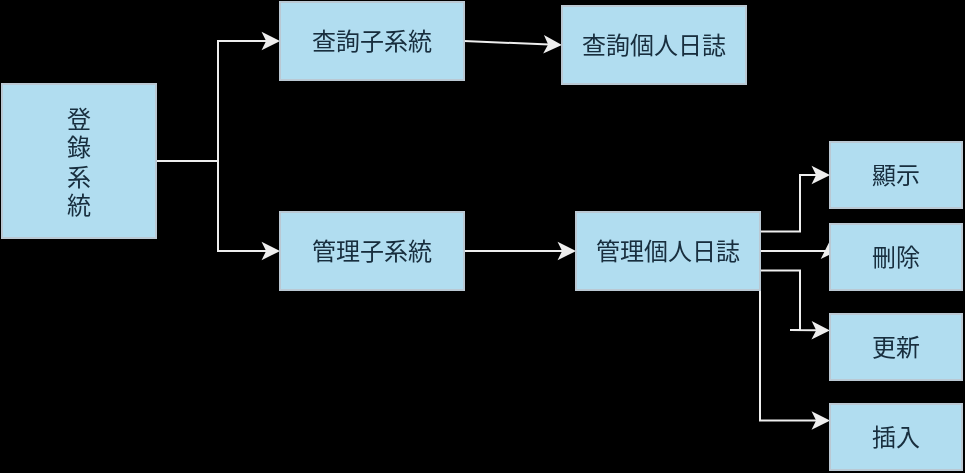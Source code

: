 <mxfile version="22.1.16" type="device">
  <diagram id="C5RBs43oDa-KdzZeNtuy" name="Page-1">
    <mxGraphModel dx="894" dy="566" grid="0" gridSize="10" guides="1" tooltips="1" connect="1" arrows="1" fold="1" page="1" pageScale="1" pageWidth="827" pageHeight="1169" background="#000000" math="0" shadow="0">
      <root>
        <mxCell id="WIyWlLk6GJQsqaUBKTNV-0" />
        <mxCell id="WIyWlLk6GJQsqaUBKTNV-1" parent="WIyWlLk6GJQsqaUBKTNV-0" />
        <mxCell id="wtN-OsXLr3KPAQYhHuOC-19" style="edgeStyle=orthogonalEdgeStyle;rounded=0;orthogonalLoop=1;jettySize=auto;html=1;exitX=1;exitY=0.5;exitDx=0;exitDy=0;entryX=0;entryY=0.5;entryDx=0;entryDy=0;strokeColor=#EEEEEE;fontColor=#FFFFFF;" parent="WIyWlLk6GJQsqaUBKTNV-1" source="wtN-OsXLr3KPAQYhHuOC-0" target="wtN-OsXLr3KPAQYhHuOC-1" edge="1">
          <mxGeometry relative="1" as="geometry" />
        </mxCell>
        <mxCell id="wtN-OsXLr3KPAQYhHuOC-20" style="edgeStyle=orthogonalEdgeStyle;rounded=0;orthogonalLoop=1;jettySize=auto;html=1;exitX=1;exitY=0.5;exitDx=0;exitDy=0;entryX=0;entryY=0.5;entryDx=0;entryDy=0;strokeColor=#EEEEEE;fontColor=#FFFFFF;" parent="WIyWlLk6GJQsqaUBKTNV-1" source="wtN-OsXLr3KPAQYhHuOC-0" target="wtN-OsXLr3KPAQYhHuOC-2" edge="1">
          <mxGeometry relative="1" as="geometry" />
        </mxCell>
        <mxCell id="wtN-OsXLr3KPAQYhHuOC-0" value="登&lt;br&gt;錄&lt;br&gt;系&lt;br&gt;統" style="whiteSpace=wrap;html=1;aspect=fixed;labelBackgroundColor=none;fillColor=#B1DDF0;strokeColor=#BAC8D3;fontColor=#182E3E;" parent="WIyWlLk6GJQsqaUBKTNV-1" vertex="1">
          <mxGeometry x="115" y="203" width="77" height="77" as="geometry" />
        </mxCell>
        <mxCell id="wtN-OsXLr3KPAQYhHuOC-18" style="rounded=0;orthogonalLoop=1;jettySize=auto;html=1;exitX=1;exitY=0.5;exitDx=0;exitDy=0;entryX=0;entryY=0.5;entryDx=0;entryDy=0;strokeColor=#EEEEEE;fontColor=#FFFFFF;" parent="WIyWlLk6GJQsqaUBKTNV-1" source="wtN-OsXLr3KPAQYhHuOC-1" target="wtN-OsXLr3KPAQYhHuOC-3" edge="1">
          <mxGeometry relative="1" as="geometry" />
        </mxCell>
        <mxCell id="wtN-OsXLr3KPAQYhHuOC-1" value="查詢子系統" style="rounded=0;whiteSpace=wrap;html=1;strokeColor=#BAC8D3;fontColor=#182E3E;fillColor=#B1DDF0;" parent="WIyWlLk6GJQsqaUBKTNV-1" vertex="1">
          <mxGeometry x="254" y="162" width="92" height="39" as="geometry" />
        </mxCell>
        <mxCell id="wtN-OsXLr3KPAQYhHuOC-17" style="edgeStyle=orthogonalEdgeStyle;rounded=0;orthogonalLoop=1;jettySize=auto;html=1;exitX=1;exitY=0.5;exitDx=0;exitDy=0;entryX=0;entryY=0.5;entryDx=0;entryDy=0;strokeColor=#EEEEEE;fontColor=#FFFFFF;" parent="WIyWlLk6GJQsqaUBKTNV-1" source="wtN-OsXLr3KPAQYhHuOC-2" target="wtN-OsXLr3KPAQYhHuOC-5" edge="1">
          <mxGeometry relative="1" as="geometry" />
        </mxCell>
        <mxCell id="wtN-OsXLr3KPAQYhHuOC-2" value="管理子系統" style="rounded=0;whiteSpace=wrap;html=1;strokeColor=#BAC8D3;fontColor=#182E3E;fillColor=#B1DDF0;" parent="WIyWlLk6GJQsqaUBKTNV-1" vertex="1">
          <mxGeometry x="254" y="267" width="92" height="39" as="geometry" />
        </mxCell>
        <mxCell id="wtN-OsXLr3KPAQYhHuOC-3" value="查詢個人日誌" style="rounded=0;whiteSpace=wrap;html=1;strokeColor=#BAC8D3;fontColor=#182E3E;fillColor=#B1DDF0;" parent="WIyWlLk6GJQsqaUBKTNV-1" vertex="1">
          <mxGeometry x="395" y="164" width="92" height="39" as="geometry" />
        </mxCell>
        <mxCell id="wtN-OsXLr3KPAQYhHuOC-13" style="edgeStyle=orthogonalEdgeStyle;rounded=0;orthogonalLoop=1;jettySize=auto;html=1;exitX=1;exitY=0.25;exitDx=0;exitDy=0;entryX=0;entryY=0.5;entryDx=0;entryDy=0;strokeColor=#EEEEEE;fontColor=#FFFFFF;" parent="WIyWlLk6GJQsqaUBKTNV-1" source="wtN-OsXLr3KPAQYhHuOC-5" target="wtN-OsXLr3KPAQYhHuOC-7" edge="1">
          <mxGeometry relative="1" as="geometry" />
        </mxCell>
        <mxCell id="wtN-OsXLr3KPAQYhHuOC-14" style="edgeStyle=orthogonalEdgeStyle;rounded=0;orthogonalLoop=1;jettySize=auto;html=1;exitX=1;exitY=0.5;exitDx=0;exitDy=0;entryX=0;entryY=0.25;entryDx=0;entryDy=0;strokeColor=#EEEEEE;fontColor=#FFFFFF;" parent="WIyWlLk6GJQsqaUBKTNV-1" source="wtN-OsXLr3KPAQYhHuOC-5" target="wtN-OsXLr3KPAQYhHuOC-12" edge="1">
          <mxGeometry relative="1" as="geometry" />
        </mxCell>
        <mxCell id="wtN-OsXLr3KPAQYhHuOC-15" style="edgeStyle=orthogonalEdgeStyle;rounded=0;orthogonalLoop=1;jettySize=auto;html=1;exitX=1;exitY=0.75;exitDx=0;exitDy=0;entryX=0;entryY=0.25;entryDx=0;entryDy=0;strokeColor=#EEEEEE;fontColor=#FFFFFF;" parent="WIyWlLk6GJQsqaUBKTNV-1" source="wtN-OsXLr3KPAQYhHuOC-5" target="wtN-OsXLr3KPAQYhHuOC-11" edge="1">
          <mxGeometry relative="1" as="geometry" />
        </mxCell>
        <mxCell id="wtN-OsXLr3KPAQYhHuOC-16" style="edgeStyle=orthogonalEdgeStyle;rounded=0;orthogonalLoop=1;jettySize=auto;html=1;exitX=1;exitY=1;exitDx=0;exitDy=0;entryX=0;entryY=0.25;entryDx=0;entryDy=0;strokeColor=#EEEEEE;fontColor=#FFFFFF;" parent="WIyWlLk6GJQsqaUBKTNV-1" source="wtN-OsXLr3KPAQYhHuOC-5" target="wtN-OsXLr3KPAQYhHuOC-10" edge="1">
          <mxGeometry relative="1" as="geometry" />
        </mxCell>
        <mxCell id="wtN-OsXLr3KPAQYhHuOC-5" value="管理個人日誌" style="rounded=0;whiteSpace=wrap;html=1;strokeColor=#BAC8D3;fontColor=#182E3E;fillColor=#B1DDF0;" parent="WIyWlLk6GJQsqaUBKTNV-1" vertex="1">
          <mxGeometry x="402" y="267" width="92" height="39" as="geometry" />
        </mxCell>
        <mxCell id="wtN-OsXLr3KPAQYhHuOC-7" value="顯示" style="rounded=0;whiteSpace=wrap;html=1;strokeColor=#BAC8D3;fontColor=#182E3E;fillColor=#B1DDF0;" parent="WIyWlLk6GJQsqaUBKTNV-1" vertex="1">
          <mxGeometry x="529" y="232" width="66" height="33" as="geometry" />
        </mxCell>
        <mxCell id="wtN-OsXLr3KPAQYhHuOC-10" value="插入" style="rounded=0;whiteSpace=wrap;html=1;strokeColor=#BAC8D3;fontColor=#182E3E;fillColor=#B1DDF0;" parent="WIyWlLk6GJQsqaUBKTNV-1" vertex="1">
          <mxGeometry x="529" y="363" width="66" height="33" as="geometry" />
        </mxCell>
        <mxCell id="wtN-OsXLr3KPAQYhHuOC-11" value="更新" style="rounded=0;whiteSpace=wrap;html=1;strokeColor=#BAC8D3;fontColor=#182E3E;fillColor=#B1DDF0;" parent="WIyWlLk6GJQsqaUBKTNV-1" vertex="1">
          <mxGeometry x="529" y="318" width="66" height="33" as="geometry" />
        </mxCell>
        <mxCell id="wtN-OsXLr3KPAQYhHuOC-12" value="刪除" style="rounded=0;whiteSpace=wrap;html=1;strokeColor=#BAC8D3;fontColor=#182E3E;fillColor=#B1DDF0;" parent="WIyWlLk6GJQsqaUBKTNV-1" vertex="1">
          <mxGeometry x="529" y="273" width="66" height="33" as="geometry" />
        </mxCell>
      </root>
    </mxGraphModel>
  </diagram>
</mxfile>
